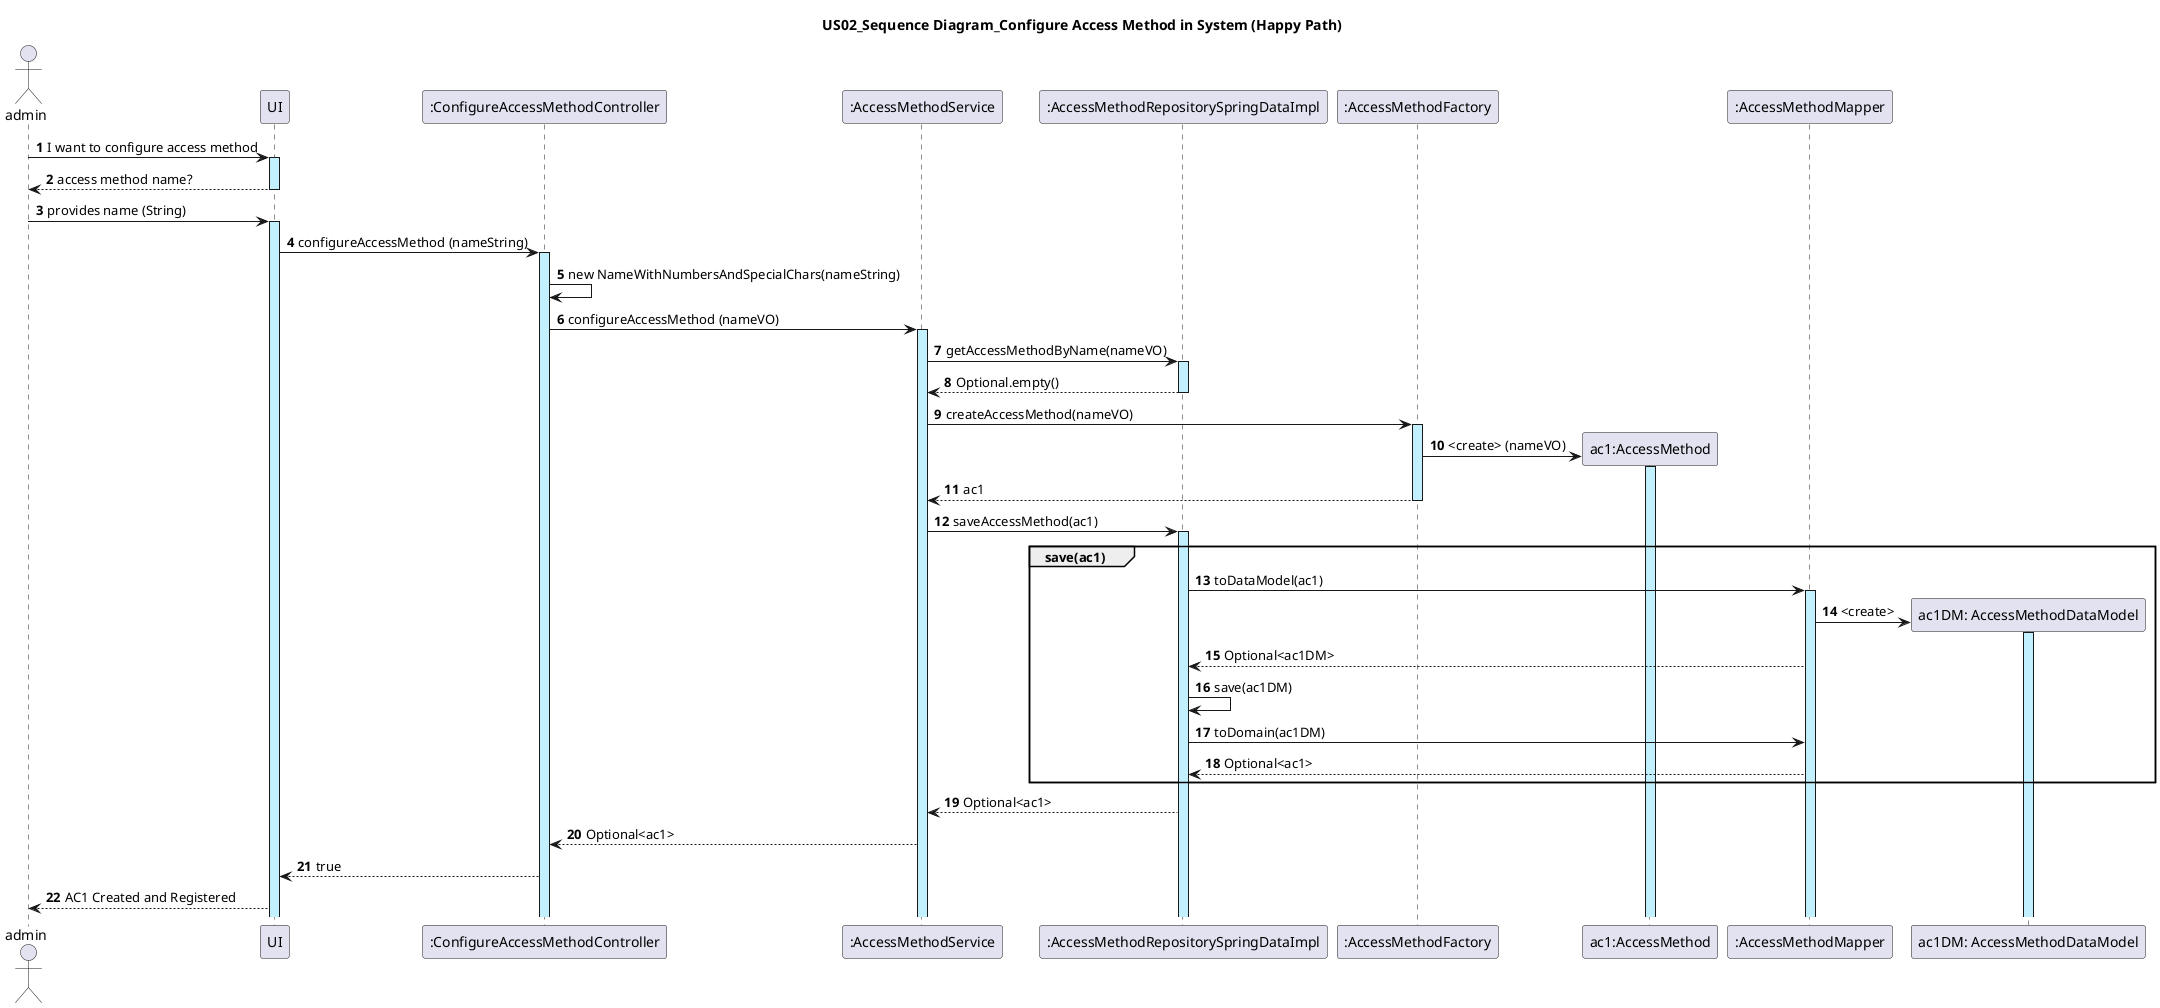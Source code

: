 @startuml
actor admin
autonumber

title: US02_Sequence Diagram_Configure Access Method in System (Happy Path)

admin -> UI ++ #application : I want to configure access method
UI --> admin -- : access method name?
admin -> UI ++ #application :provides name (String)
    UI -> ":ConfigureAccessMethodController" as ConfigureAccessMethodController ++ #application : configureAccessMethod (nameString)

ConfigureAccessMethodController -> ConfigureAccessMethodController: new NameWithNumbersAndSpecialChars(nameString)

ConfigureAccessMethodController -> ":AccessMethodService" ++ #application : configureAccessMethod (nameVO)
":AccessMethodService" -> ":AccessMethodRepositorySpringDataImpl" ++ #application:  getAccessMethodByName(nameVO)
":AccessMethodRepositorySpringDataImpl" --> ":AccessMethodService" -- #application: Optional.empty()
":AccessMethodService" -> ":AccessMethodFactory" as AccessMethodFactory ++ #application: createAccessMethod(nameVO)
create "ac1:AccessMethod" as AccessMethod
AccessMethodFactory -> AccessMethod  ++ #application  : <create> (nameVO)
AccessMethodFactory --> ":AccessMethodService" -- : ac1
":AccessMethodService" -> ":AccessMethodRepositorySpringDataImpl" ++ #application: saveAccessMethod(ac1)
group save(ac1)
    ":AccessMethodRepositorySpringDataImpl" -> ":AccessMethodMapper" ++ #application: toDataModel(ac1)
    create "ac1DM: AccessMethodDataModel" as AccessMethodDataModel
    ":AccessMethodMapper" -> AccessMethodDataModel ++ #application: <create>
    ":AccessMethodMapper" --> ":AccessMethodRepositorySpringDataImpl": Optional<ac1DM>
    ":AccessMethodRepositorySpringDataImpl" -> ":AccessMethodRepositorySpringDataImpl": save(ac1DM)
    ":AccessMethodRepositorySpringDataImpl" -> ":AccessMethodMapper": toDomain(ac1DM)
    ":AccessMethodMapper" --> ":AccessMethodRepositorySpringDataImpl": Optional<ac1>
end
":AccessMethodRepositorySpringDataImpl" --> ":AccessMethodService": Optional<ac1>
":AccessMethodService" --> ConfigureAccessMethodController: Optional<ac1>
ConfigureAccessMethodController --> UI: true
UI --> admin: AC1 Created and Registered
@enduml